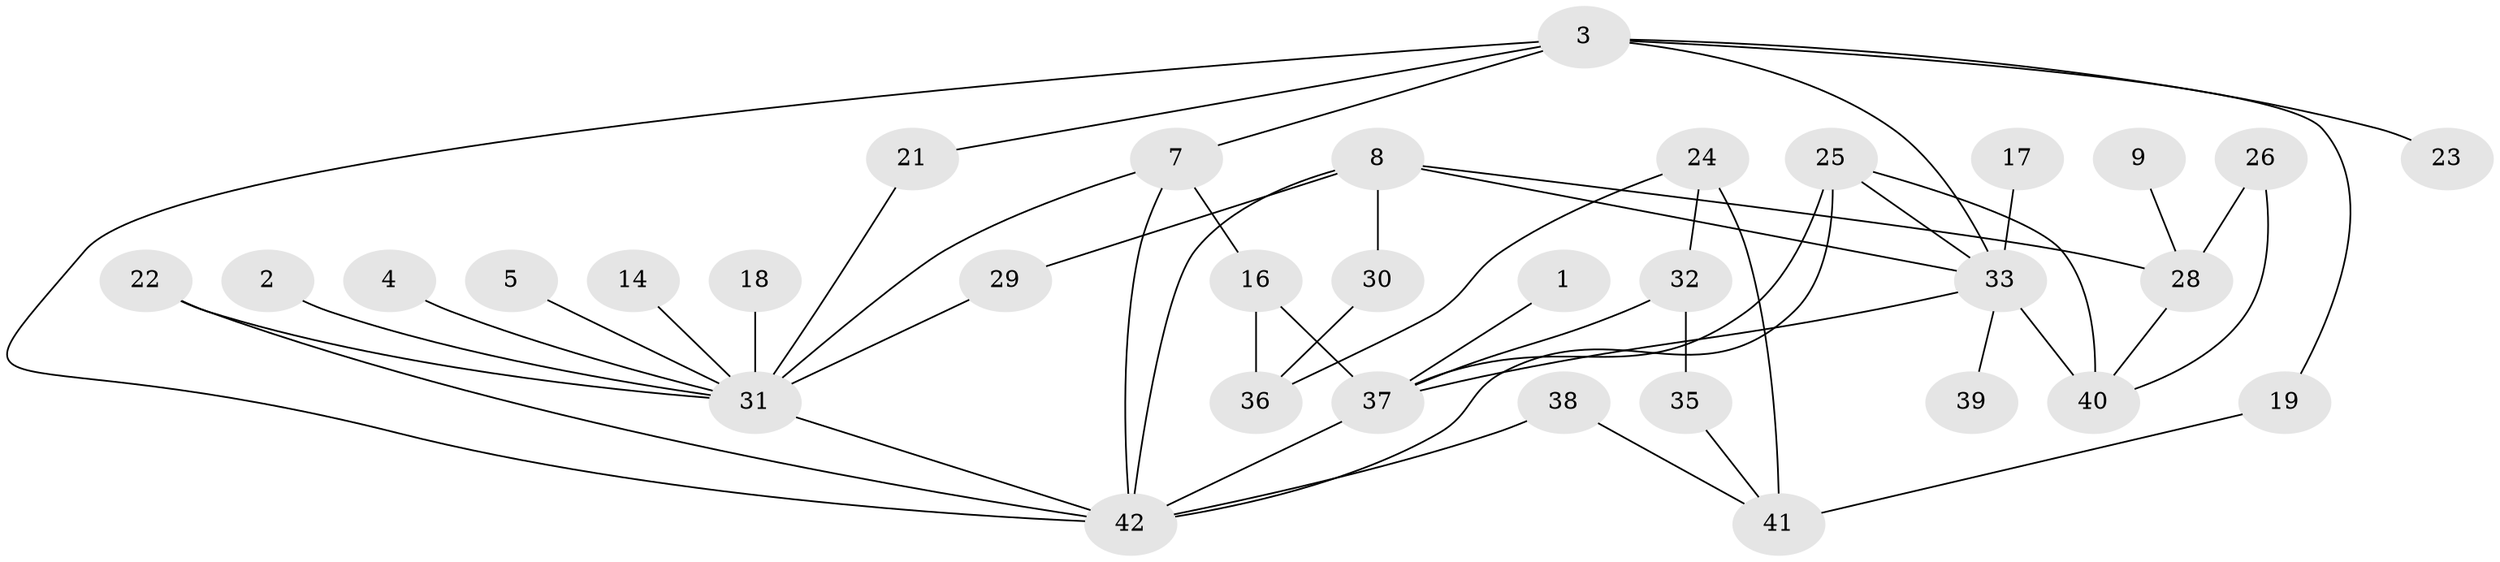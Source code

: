 // original degree distribution, {4: 0.10843373493975904, 3: 0.18072289156626506, 2: 0.26506024096385544, 1: 0.25301204819277107, 6: 0.03614457831325301, 5: 0.060240963855421686, 0: 0.08433734939759036, 7: 0.012048192771084338}
// Generated by graph-tools (version 1.1) at 2025/25/03/09/25 03:25:23]
// undirected, 33 vertices, 50 edges
graph export_dot {
graph [start="1"]
  node [color=gray90,style=filled];
  1;
  2;
  3;
  4;
  5;
  7;
  8;
  9;
  14;
  16;
  17;
  18;
  19;
  21;
  22;
  23;
  24;
  25;
  26;
  28;
  29;
  30;
  31;
  32;
  33;
  35;
  36;
  37;
  38;
  39;
  40;
  41;
  42;
  1 -- 37 [weight=1.0];
  2 -- 31 [weight=1.0];
  3 -- 7 [weight=1.0];
  3 -- 19 [weight=1.0];
  3 -- 21 [weight=1.0];
  3 -- 23 [weight=1.0];
  3 -- 33 [weight=1.0];
  3 -- 42 [weight=1.0];
  4 -- 31 [weight=1.0];
  5 -- 31 [weight=1.0];
  7 -- 16 [weight=1.0];
  7 -- 31 [weight=1.0];
  7 -- 42 [weight=1.0];
  8 -- 28 [weight=1.0];
  8 -- 29 [weight=1.0];
  8 -- 30 [weight=1.0];
  8 -- 33 [weight=1.0];
  8 -- 42 [weight=1.0];
  9 -- 28 [weight=1.0];
  14 -- 31 [weight=1.0];
  16 -- 36 [weight=1.0];
  16 -- 37 [weight=1.0];
  17 -- 33 [weight=1.0];
  18 -- 31 [weight=1.0];
  19 -- 41 [weight=1.0];
  21 -- 31 [weight=1.0];
  22 -- 31 [weight=1.0];
  22 -- 42 [weight=1.0];
  24 -- 32 [weight=1.0];
  24 -- 36 [weight=1.0];
  24 -- 41 [weight=2.0];
  25 -- 33 [weight=1.0];
  25 -- 37 [weight=1.0];
  25 -- 40 [weight=1.0];
  25 -- 42 [weight=1.0];
  26 -- 28 [weight=2.0];
  26 -- 40 [weight=1.0];
  28 -- 40 [weight=1.0];
  29 -- 31 [weight=2.0];
  30 -- 36 [weight=2.0];
  31 -- 42 [weight=1.0];
  32 -- 35 [weight=1.0];
  32 -- 37 [weight=2.0];
  33 -- 37 [weight=1.0];
  33 -- 39 [weight=1.0];
  33 -- 40 [weight=3.0];
  35 -- 41 [weight=1.0];
  37 -- 42 [weight=1.0];
  38 -- 41 [weight=1.0];
  38 -- 42 [weight=1.0];
}
